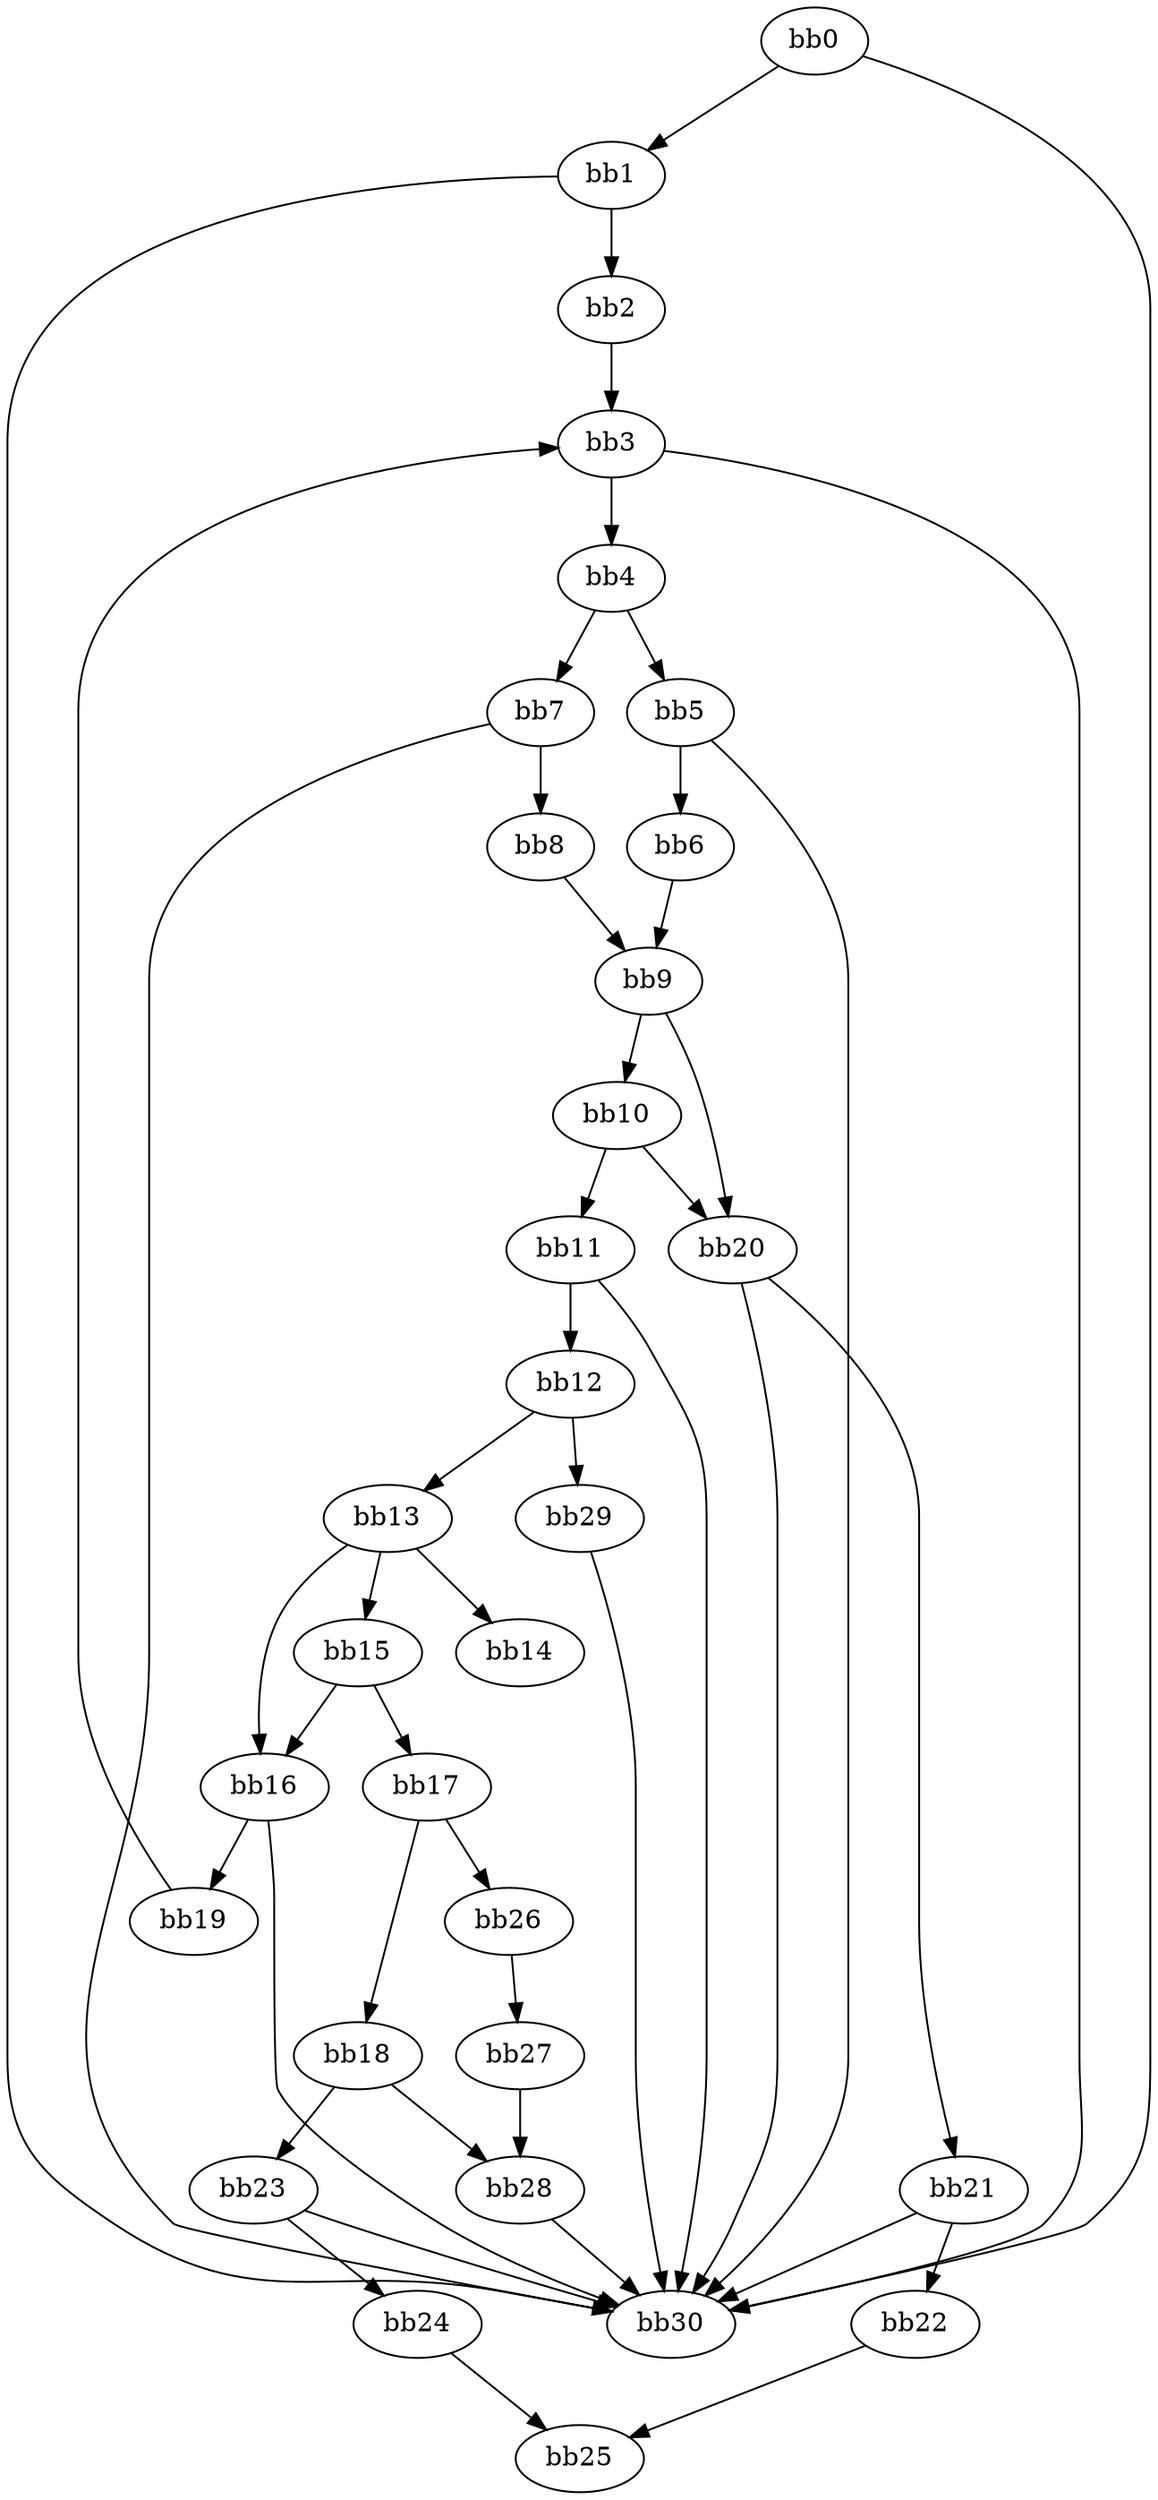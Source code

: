 digraph {
    0 [ label = "bb0\l" ]
    1 [ label = "bb1\l" ]
    2 [ label = "bb2\l" ]
    3 [ label = "bb3\l" ]
    4 [ label = "bb4\l" ]
    5 [ label = "bb5\l" ]
    6 [ label = "bb6\l" ]
    7 [ label = "bb7\l" ]
    8 [ label = "bb8\l" ]
    9 [ label = "bb9\l" ]
    10 [ label = "bb10\l" ]
    11 [ label = "bb11\l" ]
    12 [ label = "bb12\l" ]
    13 [ label = "bb13\l" ]
    14 [ label = "bb14\l" ]
    15 [ label = "bb15\l" ]
    16 [ label = "bb16\l" ]
    17 [ label = "bb17\l" ]
    18 [ label = "bb18\l" ]
    19 [ label = "bb19\l" ]
    20 [ label = "bb20\l" ]
    21 [ label = "bb21\l" ]
    22 [ label = "bb22\l" ]
    23 [ label = "bb23\l" ]
    24 [ label = "bb24\l" ]
    25 [ label = "bb25\l" ]
    26 [ label = "bb26\l" ]
    27 [ label = "bb27\l" ]
    28 [ label = "bb28\l" ]
    29 [ label = "bb29\l" ]
    30 [ label = "bb30\l" ]
    0 -> 1 [ ]
    0 -> 30 [ ]
    1 -> 2 [ ]
    1 -> 30 [ ]
    2 -> 3 [ ]
    3 -> 4 [ ]
    3 -> 30 [ ]
    4 -> 5 [ ]
    4 -> 7 [ ]
    5 -> 6 [ ]
    5 -> 30 [ ]
    6 -> 9 [ ]
    7 -> 8 [ ]
    7 -> 30 [ ]
    8 -> 9 [ ]
    9 -> 10 [ ]
    9 -> 20 [ ]
    10 -> 11 [ ]
    10 -> 20 [ ]
    11 -> 12 [ ]
    11 -> 30 [ ]
    12 -> 13 [ ]
    12 -> 29 [ ]
    13 -> 14 [ ]
    13 -> 15 [ ]
    13 -> 16 [ ]
    15 -> 16 [ ]
    15 -> 17 [ ]
    16 -> 19 [ ]
    16 -> 30 [ ]
    17 -> 18 [ ]
    17 -> 26 [ ]
    18 -> 23 [ ]
    18 -> 28 [ ]
    19 -> 3 [ ]
    20 -> 21 [ ]
    20 -> 30 [ ]
    21 -> 22 [ ]
    21 -> 30 [ ]
    22 -> 25 [ ]
    23 -> 24 [ ]
    23 -> 30 [ ]
    24 -> 25 [ ]
    26 -> 27 [ ]
    27 -> 28 [ ]
    28 -> 30 [ ]
    29 -> 30 [ ]
}

